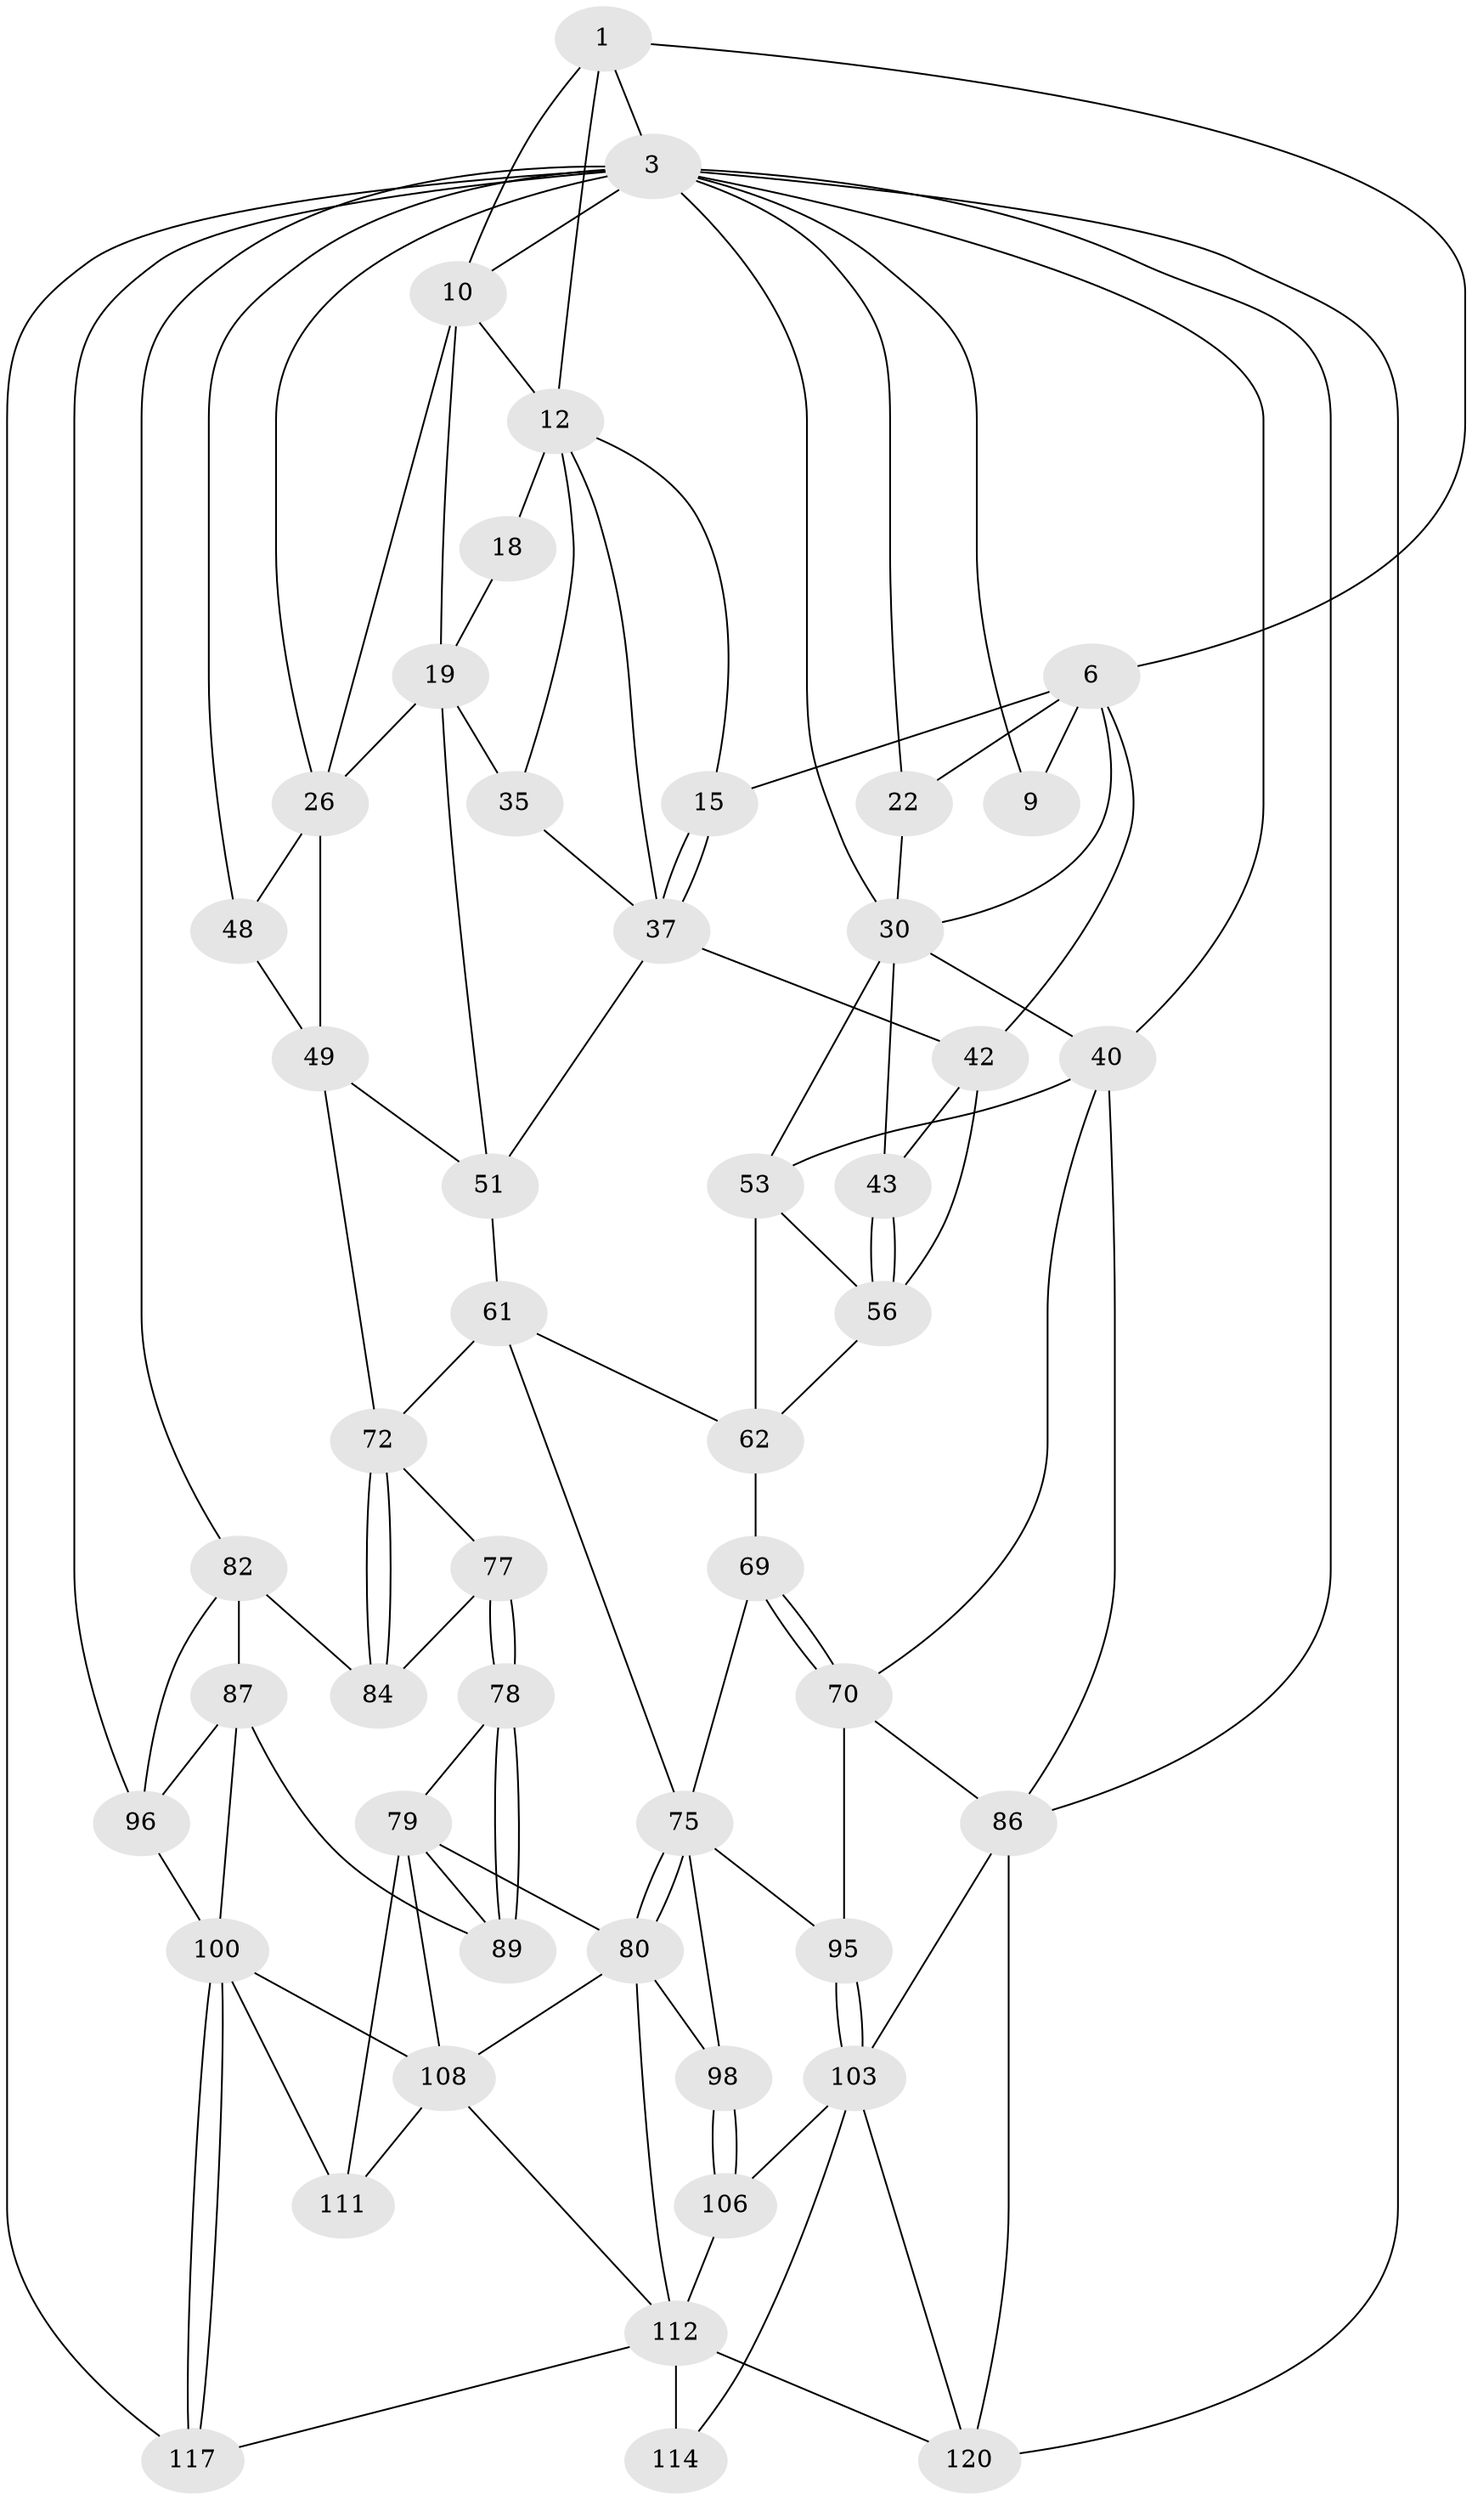 // original degree distribution, {3: 0.016260162601626018, 4: 0.24390243902439024, 6: 0.21951219512195122, 5: 0.5203252032520326}
// Generated by graph-tools (version 1.1) at 2025/21/03/04/25 18:21:10]
// undirected, 49 vertices, 112 edges
graph export_dot {
graph [start="1"]
  node [color=gray90,style=filled];
  1 [pos="+0.4810406446741381+0",super="+5+2"];
  3 [pos="+1+0",super="+64+4+25"];
  6 [pos="+0.31785990029905375+0.17853778871586598",super="+7+16"];
  9 [pos="+0.13842372000603054+0.04788113620406206"];
  10 [pos="+0.8178118501096375+0.04126743891222837",super="+24+11"];
  12 [pos="+0.5209679189856183+0",super="+13"];
  15 [pos="+0.4757827798740974+0.2344892765021424"];
  18 [pos="+0.684421290743321+0.14516782332809583"];
  19 [pos="+0.7676854414587856+0.10708176866108719",super="+28"];
  22 [pos="+0.04522801178493263+0.08061352314752088",super="+23"];
  26 [pos="+0.8890255686942181+0.10861352027962122",super="+27"];
  30 [pos="+0.0532908212012857+0.23769939769051096",super="+31"];
  35 [pos="+0.758009862921577+0.34663060661502354"];
  37 [pos="+0.5385482602721534+0.36852952827254476",super="+45"];
  40 [pos="+0+0.4993618218618851",super="+55+41"];
  42 [pos="+0.2854517864119395+0.2959835241860886",super="+46"];
  43 [pos="+0.25134210803412577+0.3503134238925094"];
  48 [pos="+1+0.21888111126630344",super="+66"];
  49 [pos="+0.9622959089412323+0.5157233654939661",super="+50"];
  51 [pos="+0.8329884334911278+0.4784265729329418",super="+59"];
  53 [pos="+0.09546471909973447+0.43186309965655034",super="+57+54"];
  56 [pos="+0.26791681962338676+0.45300198537534514",super="+60"];
  61 [pos="+0.6132969591728633+0.5780783826085872",super="+74"];
  62 [pos="+0.45354360838467433+0.5484349445830253",super="+63"];
  69 [pos="+0.2447230302088136+0.5893183307858372",super="+71"];
  70 [pos="+0.19083237077880247+0.6629644608042607",super="+85"];
  72 [pos="+0.8578124499646462+0.5438421817493737",super="+73"];
  75 [pos="+0.5198084689911425+0.7007907523947168",super="+76"];
  77 [pos="+0.7029206139020555+0.6976333899375691"];
  78 [pos="+0.6687964095593769+0.774104708215083"];
  79 [pos="+0.653090890525043+0.7751256088127931",super="+107"];
  80 [pos="+0.5993389904548211+0.7627321918178604",super="+97"];
  82 [pos="+0.8562370972241657+0.644633538962466",super="+90+83"];
  84 [pos="+0.851737742617624+0.6354529373508725"];
  86 [pos="+0+0.693553177714689",super="+92"];
  87 [pos="+0.7813263498103931+0.7826256115117807",super="+91+88"];
  89 [pos="+0.6984945362149768+0.7994701207371229"];
  95 [pos="+0.18727716669125594+0.7208192120433831"];
  96 [pos="+0.9125169229592681+0.794939624608942",super="+99"];
  98 [pos="+0.4151329714293759+0.7917204849084182"];
  100 [pos="+0.8506412968481724+0.9013091448334801",super="+101"];
  103 [pos="+0.19566634751213538+0.7495444416726772",super="+104"];
  106 [pos="+0.41202189374992626+0.7961135790511262"];
  108 [pos="+0.5971178843695959+0.9188016057278806",super="+116"];
  111 [pos="+0.7148987277715164+0.8658881534437907"];
  112 [pos="+0.47471060693446954+0.9150681092367955",super="+113+119"];
  114 [pos="+0.35591950629127284+0.9311127248407306"];
  117 [pos="+1+1"];
  120 [pos="+0.13355968294244255+1",super="+123"];
  1 -- 12;
  1 -- 6;
  1 -- 10;
  1 -- 3;
  3 -- 96;
  3 -- 82;
  3 -- 117;
  3 -- 22;
  3 -- 86;
  3 -- 9;
  3 -- 30;
  3 -- 40;
  3 -- 48 [weight=2];
  3 -- 120;
  3 -- 26;
  3 -- 10;
  6 -- 9;
  6 -- 22;
  6 -- 42;
  6 -- 15;
  6 -- 30;
  10 -- 26;
  10 -- 19;
  10 -- 12;
  12 -- 18 [weight=2];
  12 -- 35;
  12 -- 37;
  12 -- 15;
  15 -- 37;
  15 -- 37;
  18 -- 19;
  19 -- 51;
  19 -- 35;
  19 -- 26;
  22 -- 30;
  26 -- 48;
  26 -- 49;
  30 -- 53;
  30 -- 40;
  30 -- 43;
  35 -- 37;
  37 -- 51;
  37 -- 42;
  40 -- 70;
  40 -- 86;
  40 -- 53;
  42 -- 43;
  42 -- 56;
  43 -- 56;
  43 -- 56;
  48 -- 49;
  49 -- 72;
  49 -- 51;
  51 -- 61;
  53 -- 56;
  53 -- 62 [weight=2];
  56 -- 62;
  61 -- 62;
  61 -- 75;
  61 -- 72;
  62 -- 69 [weight=2];
  69 -- 70;
  69 -- 70;
  69 -- 75;
  70 -- 86;
  70 -- 95;
  72 -- 84;
  72 -- 84;
  72 -- 77;
  75 -- 80;
  75 -- 80;
  75 -- 98;
  75 -- 95;
  77 -- 78;
  77 -- 78;
  77 -- 84;
  78 -- 79;
  78 -- 89;
  78 -- 89;
  79 -- 80;
  79 -- 89;
  79 -- 108;
  79 -- 111;
  80 -- 108;
  80 -- 98;
  80 -- 112;
  82 -- 96;
  82 -- 84;
  82 -- 87 [weight=2];
  86 -- 120;
  86 -- 103;
  87 -- 96;
  87 -- 89;
  87 -- 100;
  95 -- 103;
  95 -- 103;
  96 -- 100;
  98 -- 106;
  98 -- 106;
  100 -- 117;
  100 -- 117;
  100 -- 108;
  100 -- 111;
  103 -- 106;
  103 -- 120;
  103 -- 114;
  106 -- 112;
  108 -- 111;
  108 -- 112;
  112 -- 114 [weight=2];
  112 -- 117;
  112 -- 120;
}
